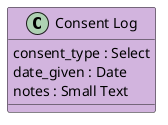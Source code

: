 @startuml
class "Consent Log" #D2B4DE {
  consent_type : Select
  date_given : Date
  notes : Small Text
}
@enduml
